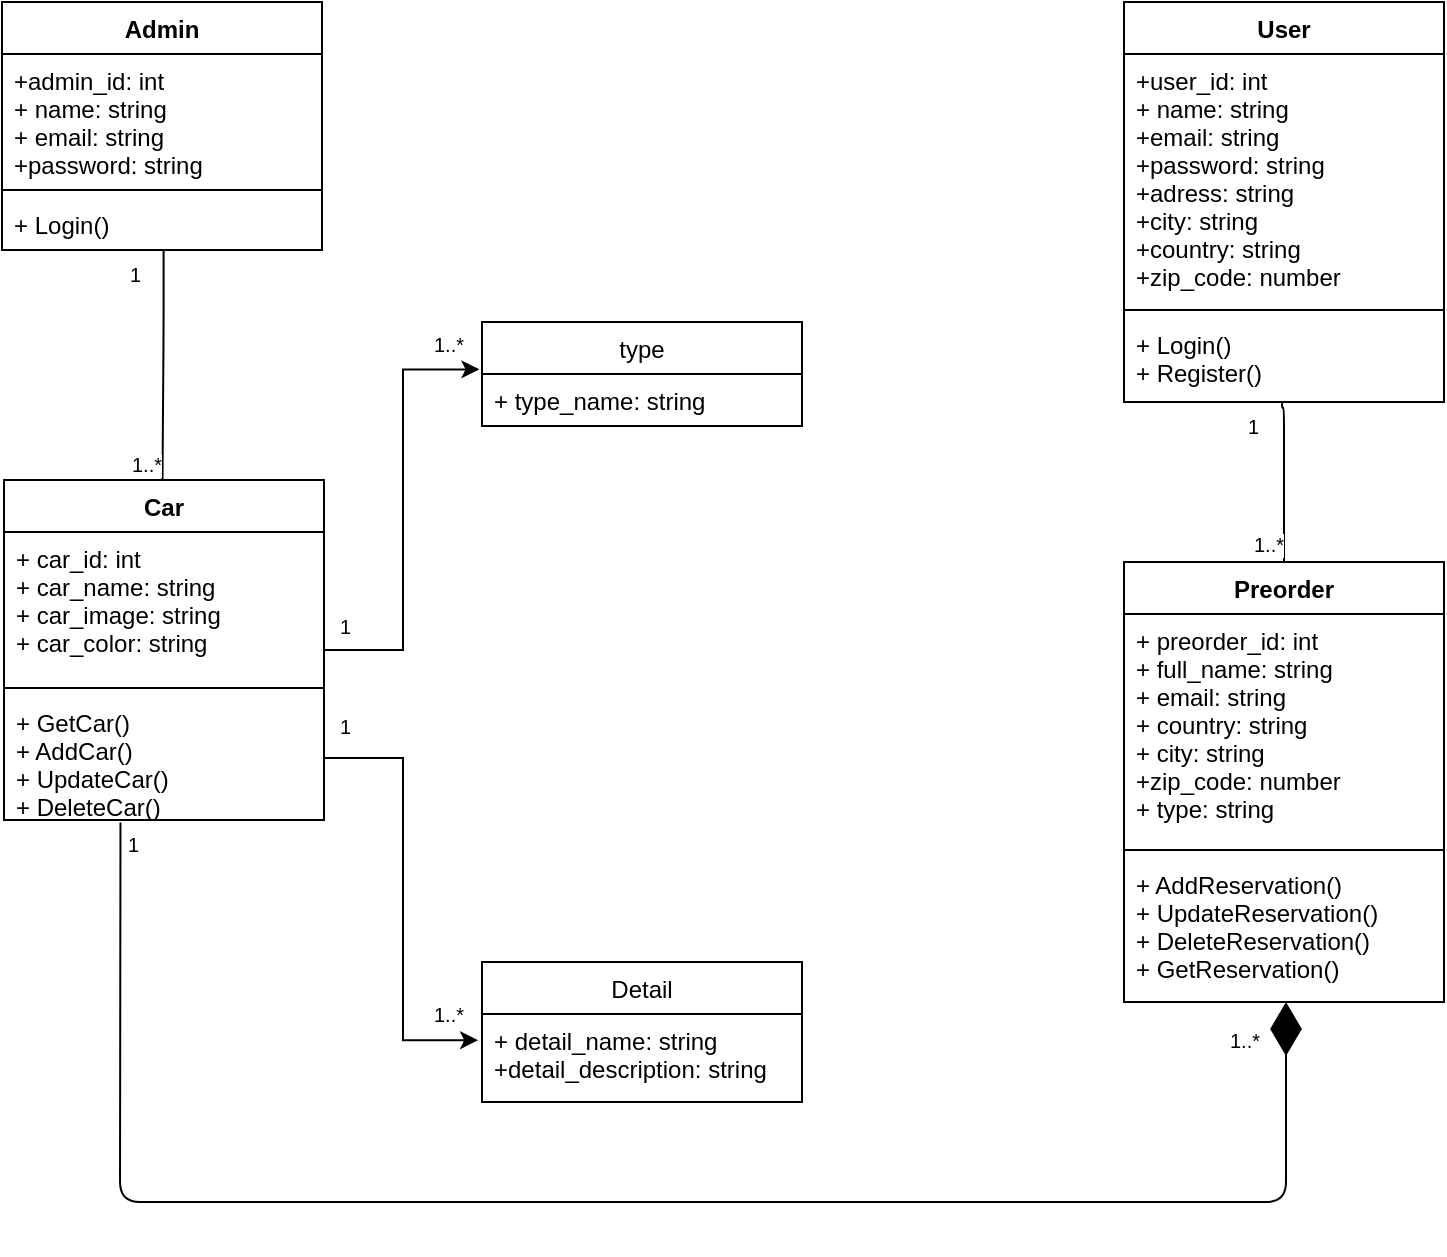<mxfile version="12.2.4" pages="1"><diagram id="ZrhpPfFNi_RoGsRzI1Xd" name="Page-1"><mxGraphModel dx="908" dy="534" grid="1" gridSize="10" guides="1" tooltips="1" connect="1" arrows="1" fold="1" page="1" pageScale="1" pageWidth="850" pageHeight="1100" math="0" shadow="0"><root><mxCell id="0"/><mxCell id="1" parent="0"/><mxCell id="2" value="Admin" style="swimlane;fontStyle=1;align=center;verticalAlign=top;childLayout=stackLayout;horizontal=1;startSize=26;horizontalStack=0;resizeParent=1;resizeParentMax=0;resizeLast=0;collapsible=1;marginBottom=0;" parent="1" vertex="1"><mxGeometry x="79" y="160" width="160" height="124" as="geometry"/></mxCell><mxCell id="3" value="+admin_id: int&#10;+ name: string&#10;+ email: string&#10;+password: string&#10;" style="text;strokeColor=none;fillColor=none;align=left;verticalAlign=top;spacingLeft=4;spacingRight=4;overflow=hidden;rotatable=0;points=[[0,0.5],[1,0.5]];portConstraint=eastwest;" parent="2" vertex="1"><mxGeometry y="26" width="160" height="64" as="geometry"/></mxCell><mxCell id="4" value="" style="line;strokeWidth=1;fillColor=none;align=left;verticalAlign=middle;spacingTop=-1;spacingLeft=3;spacingRight=3;rotatable=0;labelPosition=right;points=[];portConstraint=eastwest;" parent="2" vertex="1"><mxGeometry y="90" width="160" height="8" as="geometry"/></mxCell><mxCell id="5" value="+ Login()" style="text;strokeColor=none;fillColor=none;align=left;verticalAlign=top;spacingLeft=4;spacingRight=4;overflow=hidden;rotatable=0;points=[[0,0.5],[1,0.5]];portConstraint=eastwest;" parent="2" vertex="1"><mxGeometry y="98" width="160" height="26" as="geometry"/></mxCell><mxCell id="6" value="User" style="swimlane;fontStyle=1;align=center;verticalAlign=top;childLayout=stackLayout;horizontal=1;startSize=26;horizontalStack=0;resizeParent=1;resizeParentMax=0;resizeLast=0;collapsible=1;marginBottom=0;" parent="1" vertex="1"><mxGeometry x="640" y="160" width="160" height="200" as="geometry"/></mxCell><mxCell id="7" value="+user_id: int&#10;+ name: string&#10;+email: string&#10;+password: string&#10;+adress: string&#10;+city: string&#10;+country: string&#10;+zip_code: number" style="text;strokeColor=none;fillColor=none;align=left;verticalAlign=top;spacingLeft=4;spacingRight=4;overflow=hidden;rotatable=0;points=[[0,0.5],[1,0.5]];portConstraint=eastwest;" parent="6" vertex="1"><mxGeometry y="26" width="160" height="124" as="geometry"/></mxCell><mxCell id="8" value="" style="line;strokeWidth=1;fillColor=none;align=left;verticalAlign=middle;spacingTop=-1;spacingLeft=3;spacingRight=3;rotatable=0;labelPosition=right;points=[];portConstraint=eastwest;" parent="6" vertex="1"><mxGeometry y="150" width="160" height="8" as="geometry"/></mxCell><mxCell id="9" value="+ Login()&#10;+ Register()&#10;" style="text;strokeColor=none;fillColor=none;align=left;verticalAlign=top;spacingLeft=4;spacingRight=4;overflow=hidden;rotatable=0;points=[[0,0.5],[1,0.5]];portConstraint=eastwest;" parent="6" vertex="1"><mxGeometry y="158" width="160" height="42" as="geometry"/></mxCell><mxCell id="38" style="edgeStyle=orthogonalEdgeStyle;rounded=0;orthogonalLoop=1;jettySize=auto;html=1;exitX=1;exitY=0.5;exitDx=0;exitDy=0;entryX=-0.008;entryY=-0.089;entryDx=0;entryDy=0;entryPerimeter=0;" parent="1" source="14" target="27" edge="1"><mxGeometry relative="1" as="geometry"/></mxCell><mxCell id="14" value="Car" style="swimlane;fontStyle=1;align=center;verticalAlign=top;childLayout=stackLayout;horizontal=1;startSize=26;horizontalStack=0;resizeParent=1;resizeParentMax=0;resizeLast=0;collapsible=1;marginBottom=0;" parent="1" vertex="1"><mxGeometry x="80" y="399" width="160" height="170" as="geometry"/></mxCell><mxCell id="15" value="+ car_id: int&#10;+ car_name: string&#10;+ car_image: string&#10;+ car_color: string" style="text;strokeColor=none;fillColor=none;align=left;verticalAlign=top;spacingLeft=4;spacingRight=4;overflow=hidden;rotatable=0;points=[[0,0.5],[1,0.5]];portConstraint=eastwest;" parent="14" vertex="1"><mxGeometry y="26" width="160" height="74" as="geometry"/></mxCell><mxCell id="16" value="" style="line;strokeWidth=1;fillColor=none;align=left;verticalAlign=middle;spacingTop=-1;spacingLeft=3;spacingRight=3;rotatable=0;labelPosition=right;points=[];portConstraint=eastwest;" parent="14" vertex="1"><mxGeometry y="100" width="160" height="8" as="geometry"/></mxCell><mxCell id="17" value="+ GetCar()&#10;+ AddCar()&#10;+ UpdateCar()&#10;+ DeleteCar()" style="text;strokeColor=none;fillColor=none;align=left;verticalAlign=top;spacingLeft=4;spacingRight=4;overflow=hidden;rotatable=0;points=[[0,0.5],[1,0.5]];portConstraint=eastwest;" parent="14" vertex="1"><mxGeometry y="108" width="160" height="62" as="geometry"/></mxCell><mxCell id="18" value="Preorder" style="swimlane;fontStyle=1;align=center;verticalAlign=top;childLayout=stackLayout;horizontal=1;startSize=26;horizontalStack=0;resizeParent=1;resizeParentMax=0;resizeLast=0;collapsible=1;marginBottom=0;" parent="1" vertex="1"><mxGeometry x="640" y="440" width="160" height="220" as="geometry"/></mxCell><mxCell id="19" value="+ preorder_id: int&#10;+ full_name: string&#10;+ email: string&#10;+ country: string&#10;+ city: string&#10;+zip_code: number&#10;+ type: string" style="text;strokeColor=none;fillColor=none;align=left;verticalAlign=top;spacingLeft=4;spacingRight=4;overflow=hidden;rotatable=0;points=[[0,0.5],[1,0.5]];portConstraint=eastwest;" parent="18" vertex="1"><mxGeometry y="26" width="160" height="114" as="geometry"/></mxCell><mxCell id="20" value="" style="line;strokeWidth=1;fillColor=none;align=left;verticalAlign=middle;spacingTop=-1;spacingLeft=3;spacingRight=3;rotatable=0;labelPosition=right;points=[];portConstraint=eastwest;" parent="18" vertex="1"><mxGeometry y="140" width="160" height="8" as="geometry"/></mxCell><mxCell id="21" value="+ AddReservation()&#10;+ UpdateReservation()&#10;+ DeleteReservation()&#10;+ GetReservation()" style="text;strokeColor=none;fillColor=none;align=left;verticalAlign=top;spacingLeft=4;spacingRight=4;overflow=hidden;rotatable=0;points=[[0,0.5],[1,0.5]];portConstraint=eastwest;" parent="18" vertex="1"><mxGeometry y="148" width="160" height="72" as="geometry"/></mxCell><mxCell id="26" value="type" style="swimlane;fontStyle=0;childLayout=stackLayout;horizontal=1;startSize=26;fillColor=none;horizontalStack=0;resizeParent=1;resizeParentMax=0;resizeLast=0;collapsible=1;marginBottom=0;" parent="1" vertex="1"><mxGeometry x="319" y="320" width="160" height="52" as="geometry"/></mxCell><mxCell id="27" value="+ type_name: string" style="text;strokeColor=none;fillColor=none;align=left;verticalAlign=top;spacingLeft=4;spacingRight=4;overflow=hidden;rotatable=0;points=[[0,0.5],[1,0.5]];portConstraint=eastwest;" parent="26" vertex="1"><mxGeometry y="26" width="160" height="26" as="geometry"/></mxCell><mxCell id="30" value="Detail" style="swimlane;fontStyle=0;childLayout=stackLayout;horizontal=1;startSize=26;fillColor=none;horizontalStack=0;resizeParent=1;resizeParentMax=0;resizeLast=0;collapsible=1;marginBottom=0;" parent="1" vertex="1"><mxGeometry x="319" y="640" width="160" height="70" as="geometry"/></mxCell><mxCell id="31" value="+ detail_name: string&#10;+detail_description: string" style="text;strokeColor=none;fillColor=none;align=left;verticalAlign=top;spacingLeft=4;spacingRight=4;overflow=hidden;rotatable=0;points=[[0,0.5],[1,0.5]];portConstraint=eastwest;" parent="30" vertex="1"><mxGeometry y="26" width="160" height="44" as="geometry"/></mxCell><mxCell id="32" value="" style="endArrow=none;html=1;edgeStyle=orthogonalEdgeStyle;exitX=0.494;exitY=0.995;exitDx=0;exitDy=0;exitPerimeter=0;entryX=0.5;entryY=0;entryDx=0;entryDy=0;" parent="1" source="9" target="18" edge="1"><mxGeometry relative="1" as="geometry"><mxPoint x="630" y="398.5" as="sourcePoint"/><mxPoint x="790" y="398.5" as="targetPoint"/><Array as="points"><mxPoint x="719" y="363"/></Array></mxGeometry></mxCell><mxCell id="33" value="1" style="resizable=0;html=1;align=left;verticalAlign=bottom;labelBackgroundColor=#ffffff;fontSize=10;" parent="32" connectable="0" vertex="1"><mxGeometry x="-1" relative="1" as="geometry"><mxPoint x="-19" y="20.5" as="offset"/></mxGeometry></mxCell><mxCell id="34" value="1..*" style="resizable=0;html=1;align=right;verticalAlign=bottom;labelBackgroundColor=#ffffff;fontSize=10;" parent="32" connectable="0" vertex="1"><mxGeometry x="1" relative="1" as="geometry"/></mxCell><mxCell id="35" value="" style="endArrow=none;html=1;edgeStyle=orthogonalEdgeStyle;entryX=0.5;entryY=0;entryDx=0;entryDy=0;exitX=0.505;exitY=1.019;exitDx=0;exitDy=0;exitPerimeter=0;" parent="1" source="5" edge="1"><mxGeometry relative="1" as="geometry"><mxPoint x="159" y="310" as="sourcePoint"/><mxPoint x="159.235" y="399.324" as="targetPoint"/><Array as="points"><mxPoint x="160" y="323"/><mxPoint x="159" y="323"/></Array></mxGeometry></mxCell><mxCell id="36" value="1" style="resizable=0;html=1;align=left;verticalAlign=bottom;labelBackgroundColor=#ffffff;fontSize=10;" parent="35" connectable="0" vertex="1"><mxGeometry x="-1" relative="1" as="geometry"><mxPoint x="-19" y="20.5" as="offset"/></mxGeometry></mxCell><mxCell id="37" value="1..*" style="resizable=0;html=1;align=right;verticalAlign=bottom;labelBackgroundColor=#ffffff;fontSize=10;" parent="35" connectable="0" vertex="1"><mxGeometry x="1" relative="1" as="geometry"/></mxCell><mxCell id="39" style="edgeStyle=orthogonalEdgeStyle;rounded=0;orthogonalLoop=1;jettySize=auto;html=1;exitX=1;exitY=0.5;exitDx=0;exitDy=0;entryX=-0.012;entryY=0.298;entryDx=0;entryDy=0;entryPerimeter=0;" parent="1" source="17" target="31" edge="1"><mxGeometry relative="1" as="geometry"/></mxCell><mxCell id="40" value="1..*" style="resizable=0;html=1;align=right;verticalAlign=bottom;labelBackgroundColor=#ffffff;fontSize=10;" parent="1" connectable="0" vertex="1"><mxGeometry x="310.0" y="339.993" as="geometry"/></mxCell><mxCell id="41" value="1" style="resizable=0;html=1;align=left;verticalAlign=bottom;labelBackgroundColor=#ffffff;fontSize=10;" parent="1" connectable="0" vertex="1"><mxGeometry x="265" y="460" as="geometry"><mxPoint x="-19" y="20.5" as="offset"/></mxGeometry></mxCell><mxCell id="42" value="1..*" style="resizable=0;html=1;align=right;verticalAlign=bottom;labelBackgroundColor=#ffffff;fontSize=10;" parent="1" connectable="0" vertex="1"><mxGeometry x="310.0" y="674.993" as="geometry"/></mxCell><mxCell id="43" value="1" style="resizable=0;html=1;align=left;verticalAlign=bottom;labelBackgroundColor=#ffffff;fontSize=10;" parent="1" connectable="0" vertex="1"><mxGeometry x="265" y="510" as="geometry"><mxPoint x="-19" y="20.5" as="offset"/></mxGeometry></mxCell><mxCell id="44" value="" style="endArrow=diamondThin;endFill=1;endSize=24;html=1;exitX=0.364;exitY=1.021;exitDx=0;exitDy=0;exitPerimeter=0;" edge="1" parent="1" source="17"><mxGeometry width="160" relative="1" as="geometry"><mxPoint x="120" y="760" as="sourcePoint"/><mxPoint x="721" y="660" as="targetPoint"/><Array as="points"><mxPoint x="138" y="760"/><mxPoint x="721" y="760"/></Array></mxGeometry></mxCell><mxCell id="45" value="1..*" style="resizable=0;html=1;align=right;verticalAlign=bottom;labelBackgroundColor=#ffffff;fontSize=10;" connectable="0" vertex="1" parent="1"><mxGeometry x="169.059" y="408.932" as="geometry"><mxPoint x="539" y="279" as="offset"/></mxGeometry></mxCell><mxCell id="46" value="1" style="resizable=0;html=1;align=left;verticalAlign=bottom;labelBackgroundColor=#ffffff;fontSize=10;" connectable="0" vertex="1" parent="1"><mxGeometry x="159" y="569" as="geometry"><mxPoint x="-19" y="20.5" as="offset"/></mxGeometry></mxCell></root></mxGraphModel></diagram></mxfile>
